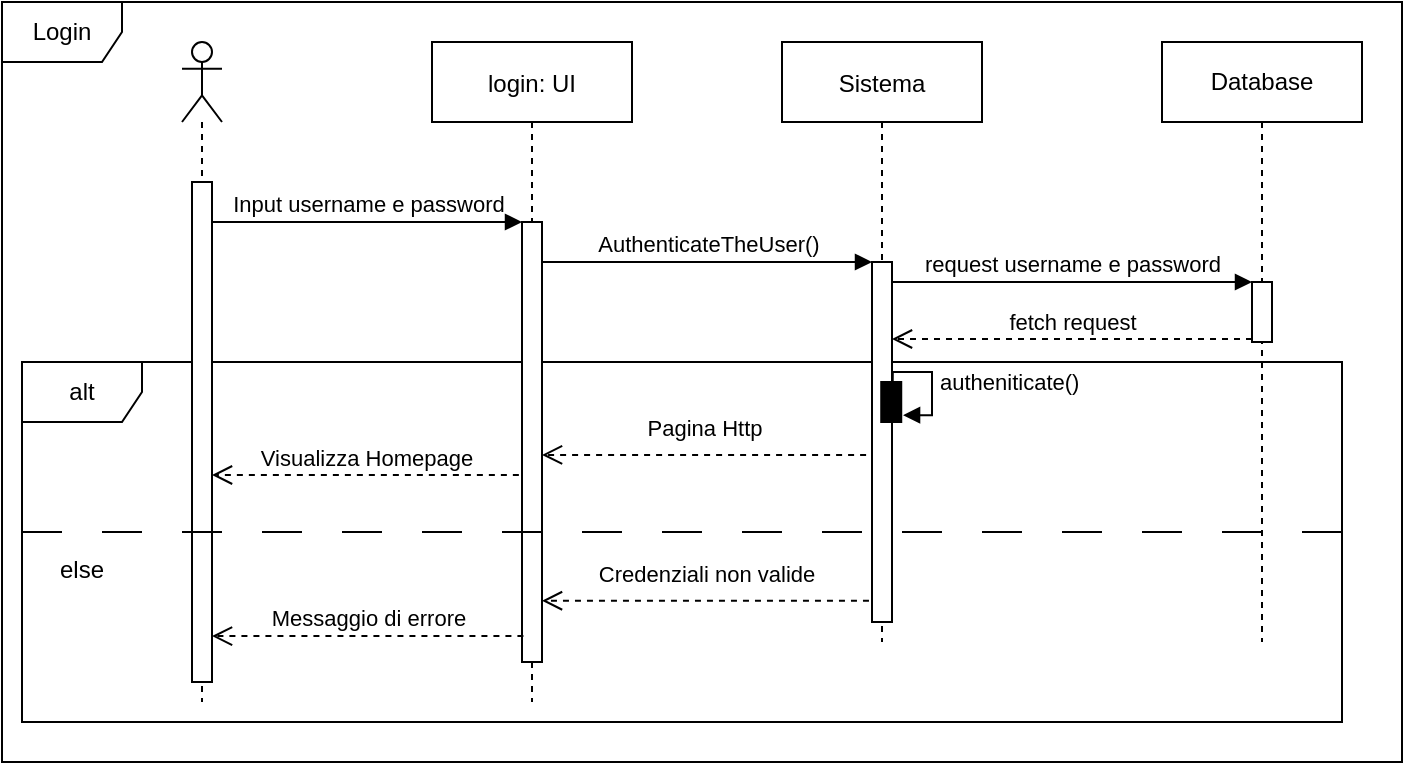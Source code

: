 <mxfile version="13.11.0" type="github">
  <diagram id="kgpKYQtTHZ0yAKxKKP6v" name="Page-1">
    <mxGraphModel dx="813" dy="436" grid="1" gridSize="10" guides="1" tooltips="1" connect="1" arrows="1" fold="1" page="1" pageScale="1" pageWidth="850" pageHeight="1100" math="0" shadow="0">
      <root>
        <mxCell id="0" />
        <mxCell id="1" parent="0" />
        <mxCell id="QkA5G9svy1yMEFhaN2m3-35" value="Login" style="shape=umlFrame;whiteSpace=wrap;html=1;labelBackgroundColor=none;fillColor=#FFFFFF;" vertex="1" parent="1">
          <mxGeometry x="60" y="50" width="700" height="380" as="geometry" />
        </mxCell>
        <mxCell id="QkA5G9svy1yMEFhaN2m3-36" value="alt" style="shape=umlFrame;whiteSpace=wrap;html=1;labelBackgroundColor=none;fillColor=#FFFFFF;" vertex="1" parent="1">
          <mxGeometry x="70" y="230" width="660" height="180" as="geometry" />
        </mxCell>
        <mxCell id="3nuBFxr9cyL0pnOWT2aG-5" value="login: UI" style="shape=umlLifeline;perimeter=lifelinePerimeter;container=1;collapsible=0;recursiveResize=0;rounded=0;shadow=0;strokeWidth=1;" parent="1" vertex="1">
          <mxGeometry x="275" y="70" width="100" height="330" as="geometry" />
        </mxCell>
        <mxCell id="QkA5G9svy1yMEFhaN2m3-14" value="" style="html=1;points=[];perimeter=orthogonalPerimeter;" vertex="1" parent="3nuBFxr9cyL0pnOWT2aG-5">
          <mxGeometry x="45" y="90" width="10" height="220" as="geometry" />
        </mxCell>
        <mxCell id="QkA5G9svy1yMEFhaN2m3-3" value="Sistema" style="shape=umlLifeline;perimeter=lifelinePerimeter;container=1;collapsible=0;recursiveResize=0;rounded=0;shadow=0;strokeWidth=1;movable=0;resizable=0;rotatable=0;deletable=0;editable=0;connectable=0;" vertex="1" parent="1">
          <mxGeometry x="450" y="70" width="100" height="300" as="geometry" />
        </mxCell>
        <mxCell id="QkA5G9svy1yMEFhaN2m3-19" value="" style="html=1;points=[];perimeter=orthogonalPerimeter;" vertex="1" parent="QkA5G9svy1yMEFhaN2m3-3">
          <mxGeometry x="45" y="110" width="10" height="180" as="geometry" />
        </mxCell>
        <mxCell id="QkA5G9svy1yMEFhaN2m3-32" value="" style="html=1;points=[];perimeter=orthogonalPerimeter;labelBackgroundColor=none;fillColor=#000000;" vertex="1" parent="QkA5G9svy1yMEFhaN2m3-3">
          <mxGeometry x="49.62" y="170" width="10" height="20" as="geometry" />
        </mxCell>
        <mxCell id="QkA5G9svy1yMEFhaN2m3-33" value="autheniticate()" style="edgeStyle=orthogonalEdgeStyle;html=1;align=left;spacingLeft=2;endArrow=block;rounded=0;entryX=1.092;entryY=0.829;entryDx=0;entryDy=0;entryPerimeter=0;exitX=1.035;exitY=0.342;exitDx=0;exitDy=0;exitPerimeter=0;" edge="1" target="QkA5G9svy1yMEFhaN2m3-32" parent="QkA5G9svy1yMEFhaN2m3-3" source="QkA5G9svy1yMEFhaN2m3-19">
          <mxGeometry relative="1" as="geometry">
            <mxPoint x="75" y="170" as="sourcePoint" />
            <Array as="points">
              <mxPoint x="75" y="165" />
              <mxPoint x="75" y="187" />
            </Array>
          </mxGeometry>
        </mxCell>
        <mxCell id="QkA5G9svy1yMEFhaN2m3-9" value="" style="shape=umlLifeline;participant=umlActor;perimeter=lifelinePerimeter;whiteSpace=wrap;html=1;container=1;collapsible=0;recursiveResize=0;verticalAlign=top;spacingTop=36;outlineConnect=0;" vertex="1" parent="1">
          <mxGeometry x="150" y="70" width="20" height="330" as="geometry" />
        </mxCell>
        <mxCell id="QkA5G9svy1yMEFhaN2m3-13" value="" style="html=1;points=[];perimeter=orthogonalPerimeter;" vertex="1" parent="QkA5G9svy1yMEFhaN2m3-9">
          <mxGeometry x="5" y="70" width="10" height="250" as="geometry" />
        </mxCell>
        <mxCell id="QkA5G9svy1yMEFhaN2m3-15" value="&lt;div align=&quot;center&quot;&gt;&lt;font style=&quot;font-size: 11px&quot; face=&quot;Helvetica&quot;&gt;Input username e password&lt;/font&gt;&lt;/div&gt;" style="html=1;verticalAlign=bottom;endArrow=block;entryX=0;entryY=0;align=center;" edge="1" target="QkA5G9svy1yMEFhaN2m3-14" parent="1" source="QkA5G9svy1yMEFhaN2m3-13">
          <mxGeometry relative="1" as="geometry">
            <mxPoint x="190" y="170" as="sourcePoint" />
          </mxGeometry>
        </mxCell>
        <mxCell id="QkA5G9svy1yMEFhaN2m3-16" value="Visualizza Homepage" style="html=1;verticalAlign=bottom;endArrow=open;dashed=1;endSize=8;exitX=-0.157;exitY=0.575;exitDx=0;exitDy=0;exitPerimeter=0;" edge="1" source="QkA5G9svy1yMEFhaN2m3-14" parent="1" target="QkA5G9svy1yMEFhaN2m3-13">
          <mxGeometry relative="1" as="geometry">
            <mxPoint x="166" y="246" as="targetPoint" />
          </mxGeometry>
        </mxCell>
        <mxCell id="QkA5G9svy1yMEFhaN2m3-18" value="Messaggio di errore" style="html=1;verticalAlign=bottom;endArrow=open;dashed=1;endSize=8;exitX=0.071;exitY=0.941;exitDx=0;exitDy=0;exitPerimeter=0;" edge="1" parent="1" source="QkA5G9svy1yMEFhaN2m3-14" target="QkA5G9svy1yMEFhaN2m3-13">
          <mxGeometry relative="1" as="geometry">
            <mxPoint x="175" y="267.75" as="targetPoint" />
            <mxPoint x="328.43" y="267.75" as="sourcePoint" />
          </mxGeometry>
        </mxCell>
        <mxCell id="QkA5G9svy1yMEFhaN2m3-20" value="AuthenticateTheUser()" style="html=1;verticalAlign=bottom;endArrow=block;entryX=0;entryY=0;" edge="1" target="QkA5G9svy1yMEFhaN2m3-19" parent="1" source="QkA5G9svy1yMEFhaN2m3-14">
          <mxGeometry relative="1" as="geometry">
            <mxPoint x="425" y="190" as="sourcePoint" />
          </mxGeometry>
        </mxCell>
        <mxCell id="QkA5G9svy1yMEFhaN2m3-21" value="Pagina Http" style="html=1;verticalAlign=bottom;endArrow=open;dashed=1;endSize=8;exitX=-0.295;exitY=0.536;exitDx=0;exitDy=0;exitPerimeter=0;" edge="1" source="QkA5G9svy1yMEFhaN2m3-19" parent="1" target="QkA5G9svy1yMEFhaN2m3-14">
          <mxGeometry x="-0.0" y="-4" relative="1" as="geometry">
            <mxPoint x="350" y="276" as="targetPoint" />
            <mxPoint as="offset" />
          </mxGeometry>
        </mxCell>
        <mxCell id="QkA5G9svy1yMEFhaN2m3-28" value="Database" style="shape=umlLifeline;perimeter=lifelinePerimeter;whiteSpace=wrap;html=1;container=1;collapsible=0;recursiveResize=0;outlineConnect=0;labelBackgroundColor=none;fillColor=#FFFFFF;" vertex="1" parent="1">
          <mxGeometry x="640" y="70" width="100" height="300" as="geometry" />
        </mxCell>
        <mxCell id="QkA5G9svy1yMEFhaN2m3-29" value="" style="html=1;points=[];perimeter=orthogonalPerimeter;labelBackgroundColor=none;fillColor=#FFFFFF;" vertex="1" parent="QkA5G9svy1yMEFhaN2m3-28">
          <mxGeometry x="45" y="120" width="10" height="30" as="geometry" />
        </mxCell>
        <mxCell id="QkA5G9svy1yMEFhaN2m3-30" value="request username e password" style="html=1;verticalAlign=bottom;endArrow=block;entryX=0;entryY=0;" edge="1" target="QkA5G9svy1yMEFhaN2m3-29" parent="1" source="QkA5G9svy1yMEFhaN2m3-19">
          <mxGeometry relative="1" as="geometry">
            <mxPoint x="610" y="170" as="sourcePoint" />
          </mxGeometry>
        </mxCell>
        <mxCell id="QkA5G9svy1yMEFhaN2m3-31" value="fetch request" style="html=1;verticalAlign=bottom;endArrow=open;dashed=1;endSize=8;exitX=0;exitY=0.95;" edge="1" source="QkA5G9svy1yMEFhaN2m3-29" parent="1" target="QkA5G9svy1yMEFhaN2m3-19">
          <mxGeometry relative="1" as="geometry">
            <mxPoint x="610" y="246" as="targetPoint" />
          </mxGeometry>
        </mxCell>
        <mxCell id="QkA5G9svy1yMEFhaN2m3-34" value="Credenziali non valide" style="html=1;verticalAlign=bottom;endArrow=open;dashed=1;endSize=8;exitX=-0.152;exitY=0.941;exitDx=0;exitDy=0;exitPerimeter=0;" edge="1" parent="1" source="QkA5G9svy1yMEFhaN2m3-19" target="QkA5G9svy1yMEFhaN2m3-14">
          <mxGeometry x="-0.0" y="-4" relative="1" as="geometry">
            <mxPoint x="330.004" y="350.0" as="targetPoint" />
            <mxPoint x="480" y="350" as="sourcePoint" />
            <mxPoint as="offset" />
          </mxGeometry>
        </mxCell>
        <mxCell id="QkA5G9svy1yMEFhaN2m3-37" value="" style="line;strokeWidth=1;direction=west;html=1;dashed=1;dashPattern=20 20;labelBackgroundColor=none;fillColor=#FFFFFF;" vertex="1" parent="1">
          <mxGeometry x="70" y="310" width="660" height="10" as="geometry" />
        </mxCell>
        <mxCell id="QkA5G9svy1yMEFhaN2m3-41" value="else" style="text;align=center;fontStyle=0;verticalAlign=middle;spacingLeft=3;spacingRight=3;strokeColor=none;rotatable=0;points=[[0,0.5],[1,0.5]];portConstraint=eastwest;labelBackgroundColor=none;" vertex="1" parent="1">
          <mxGeometry x="80" y="320" width="40" height="26" as="geometry" />
        </mxCell>
      </root>
    </mxGraphModel>
  </diagram>
</mxfile>
